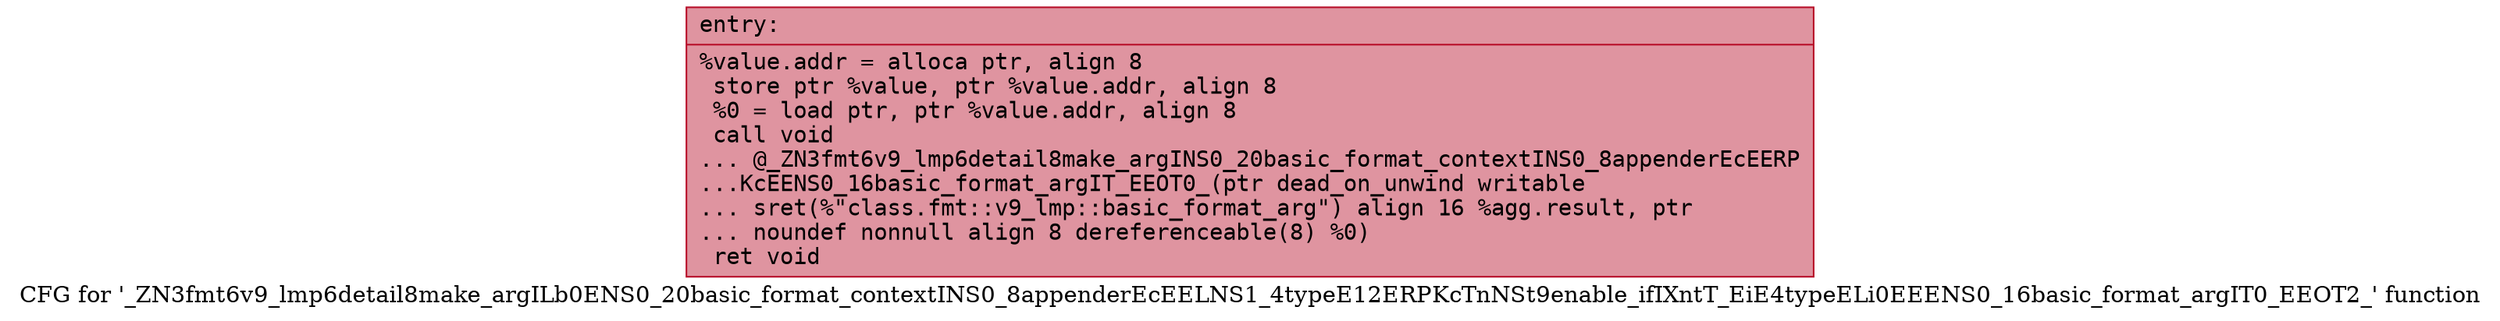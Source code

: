 digraph "CFG for '_ZN3fmt6v9_lmp6detail8make_argILb0ENS0_20basic_format_contextINS0_8appenderEcEELNS1_4typeE12ERPKcTnNSt9enable_ifIXntT_EiE4typeELi0EEENS0_16basic_format_argIT0_EEOT2_' function" {
	label="CFG for '_ZN3fmt6v9_lmp6detail8make_argILb0ENS0_20basic_format_contextINS0_8appenderEcEELNS1_4typeE12ERPKcTnNSt9enable_ifIXntT_EiE4typeELi0EEENS0_16basic_format_argIT0_EEOT2_' function";

	Node0x557bd1606cb0 [shape=record,color="#b70d28ff", style=filled, fillcolor="#b70d2870" fontname="Courier",label="{entry:\l|  %value.addr = alloca ptr, align 8\l  store ptr %value, ptr %value.addr, align 8\l  %0 = load ptr, ptr %value.addr, align 8\l  call void\l... @_ZN3fmt6v9_lmp6detail8make_argINS0_20basic_format_contextINS0_8appenderEcEERP\l...KcEENS0_16basic_format_argIT_EEOT0_(ptr dead_on_unwind writable\l... sret(%\"class.fmt::v9_lmp::basic_format_arg\") align 16 %agg.result, ptr\l... noundef nonnull align 8 dereferenceable(8) %0)\l  ret void\l}"];
}
